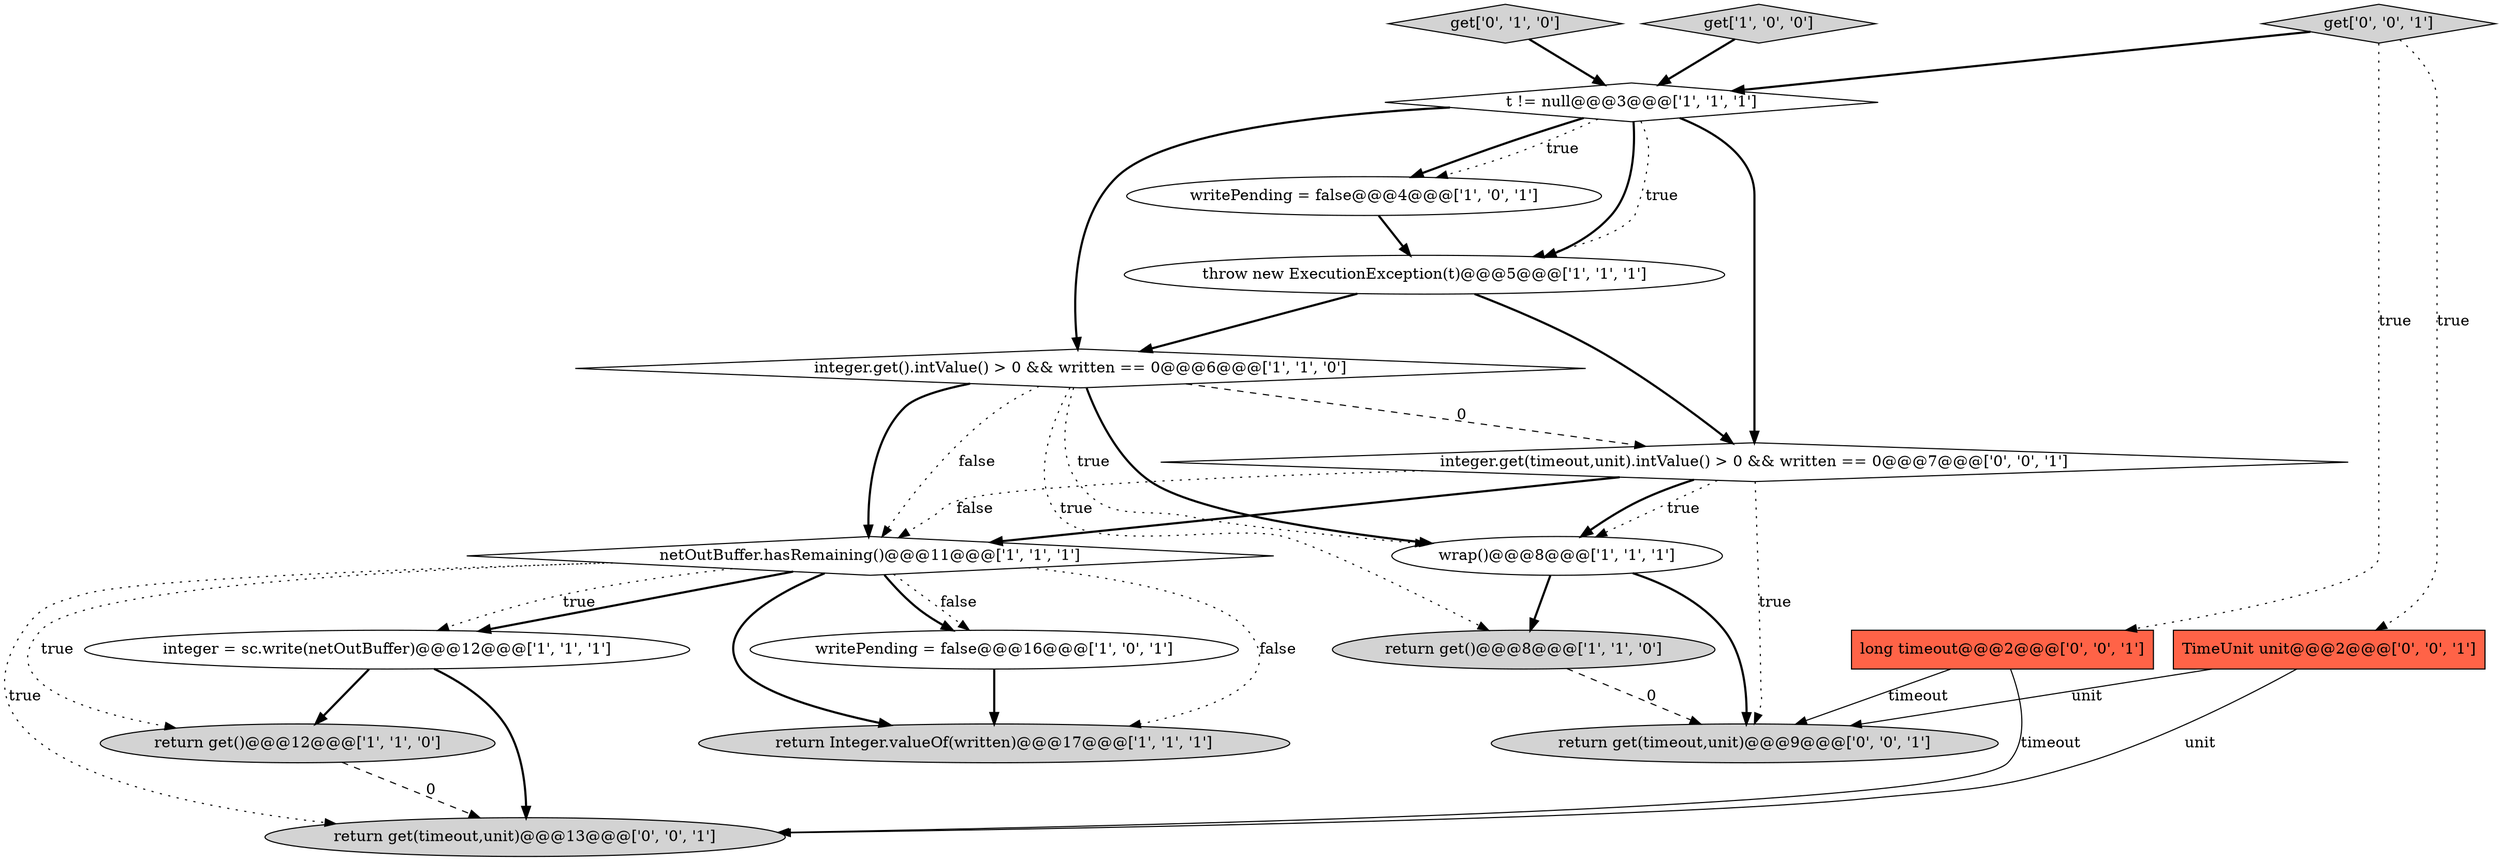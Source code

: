 digraph {
4 [style = filled, label = "integer = sc.write(netOutBuffer)@@@12@@@['1', '1', '1']", fillcolor = white, shape = ellipse image = "AAA0AAABBB1BBB"];
9 [style = filled, label = "writePending = false@@@16@@@['1', '0', '1']", fillcolor = white, shape = ellipse image = "AAA0AAABBB1BBB"];
12 [style = filled, label = "get['0', '1', '0']", fillcolor = lightgray, shape = diamond image = "AAA0AAABBB2BBB"];
6 [style = filled, label = "wrap()@@@8@@@['1', '1', '1']", fillcolor = white, shape = ellipse image = "AAA0AAABBB1BBB"];
5 [style = filled, label = "throw new ExecutionException(t)@@@5@@@['1', '1', '1']", fillcolor = white, shape = ellipse image = "AAA0AAABBB1BBB"];
10 [style = filled, label = "return get()@@@8@@@['1', '1', '0']", fillcolor = lightgray, shape = ellipse image = "AAA0AAABBB1BBB"];
17 [style = filled, label = "return get(timeout,unit)@@@13@@@['0', '0', '1']", fillcolor = lightgray, shape = ellipse image = "AAA0AAABBB3BBB"];
8 [style = filled, label = "get['1', '0', '0']", fillcolor = lightgray, shape = diamond image = "AAA0AAABBB1BBB"];
16 [style = filled, label = "get['0', '0', '1']", fillcolor = lightgray, shape = diamond image = "AAA0AAABBB3BBB"];
7 [style = filled, label = "return get()@@@12@@@['1', '1', '0']", fillcolor = lightgray, shape = ellipse image = "AAA0AAABBB1BBB"];
13 [style = filled, label = "integer.get(timeout,unit).intValue() > 0 && written == 0@@@7@@@['0', '0', '1']", fillcolor = white, shape = diamond image = "AAA0AAABBB3BBB"];
15 [style = filled, label = "TimeUnit unit@@@2@@@['0', '0', '1']", fillcolor = tomato, shape = box image = "AAA0AAABBB3BBB"];
0 [style = filled, label = "writePending = false@@@4@@@['1', '0', '1']", fillcolor = white, shape = ellipse image = "AAA0AAABBB1BBB"];
11 [style = filled, label = "integer.get().intValue() > 0 && written == 0@@@6@@@['1', '1', '0']", fillcolor = white, shape = diamond image = "AAA0AAABBB1BBB"];
14 [style = filled, label = "long timeout@@@2@@@['0', '0', '1']", fillcolor = tomato, shape = box image = "AAA0AAABBB3BBB"];
2 [style = filled, label = "return Integer.valueOf(written)@@@17@@@['1', '1', '1']", fillcolor = lightgray, shape = ellipse image = "AAA0AAABBB1BBB"];
1 [style = filled, label = "netOutBuffer.hasRemaining()@@@11@@@['1', '1', '1']", fillcolor = white, shape = diamond image = "AAA0AAABBB1BBB"];
3 [style = filled, label = "t != null@@@3@@@['1', '1', '1']", fillcolor = white, shape = diamond image = "AAA0AAABBB1BBB"];
18 [style = filled, label = "return get(timeout,unit)@@@9@@@['0', '0', '1']", fillcolor = lightgray, shape = ellipse image = "AAA0AAABBB3BBB"];
13->6 [style = dotted, label="true"];
16->3 [style = bold, label=""];
13->18 [style = dotted, label="true"];
1->4 [style = bold, label=""];
4->17 [style = bold, label=""];
1->17 [style = dotted, label="true"];
11->1 [style = bold, label=""];
9->2 [style = bold, label=""];
7->17 [style = dashed, label="0"];
11->10 [style = dotted, label="true"];
6->18 [style = bold, label=""];
11->6 [style = bold, label=""];
11->1 [style = dotted, label="false"];
8->3 [style = bold, label=""];
1->9 [style = dotted, label="false"];
3->11 [style = bold, label=""];
15->18 [style = solid, label="unit"];
1->4 [style = dotted, label="true"];
14->18 [style = solid, label="timeout"];
4->7 [style = bold, label=""];
3->0 [style = bold, label=""];
1->9 [style = bold, label=""];
13->1 [style = bold, label=""];
1->2 [style = dotted, label="false"];
1->7 [style = dotted, label="true"];
13->1 [style = dotted, label="false"];
3->5 [style = bold, label=""];
11->13 [style = dashed, label="0"];
3->5 [style = dotted, label="true"];
15->17 [style = solid, label="unit"];
11->6 [style = dotted, label="true"];
6->10 [style = bold, label=""];
5->13 [style = bold, label=""];
16->14 [style = dotted, label="true"];
3->0 [style = dotted, label="true"];
3->13 [style = bold, label=""];
5->11 [style = bold, label=""];
1->2 [style = bold, label=""];
12->3 [style = bold, label=""];
14->17 [style = solid, label="timeout"];
13->6 [style = bold, label=""];
10->18 [style = dashed, label="0"];
0->5 [style = bold, label=""];
16->15 [style = dotted, label="true"];
}
